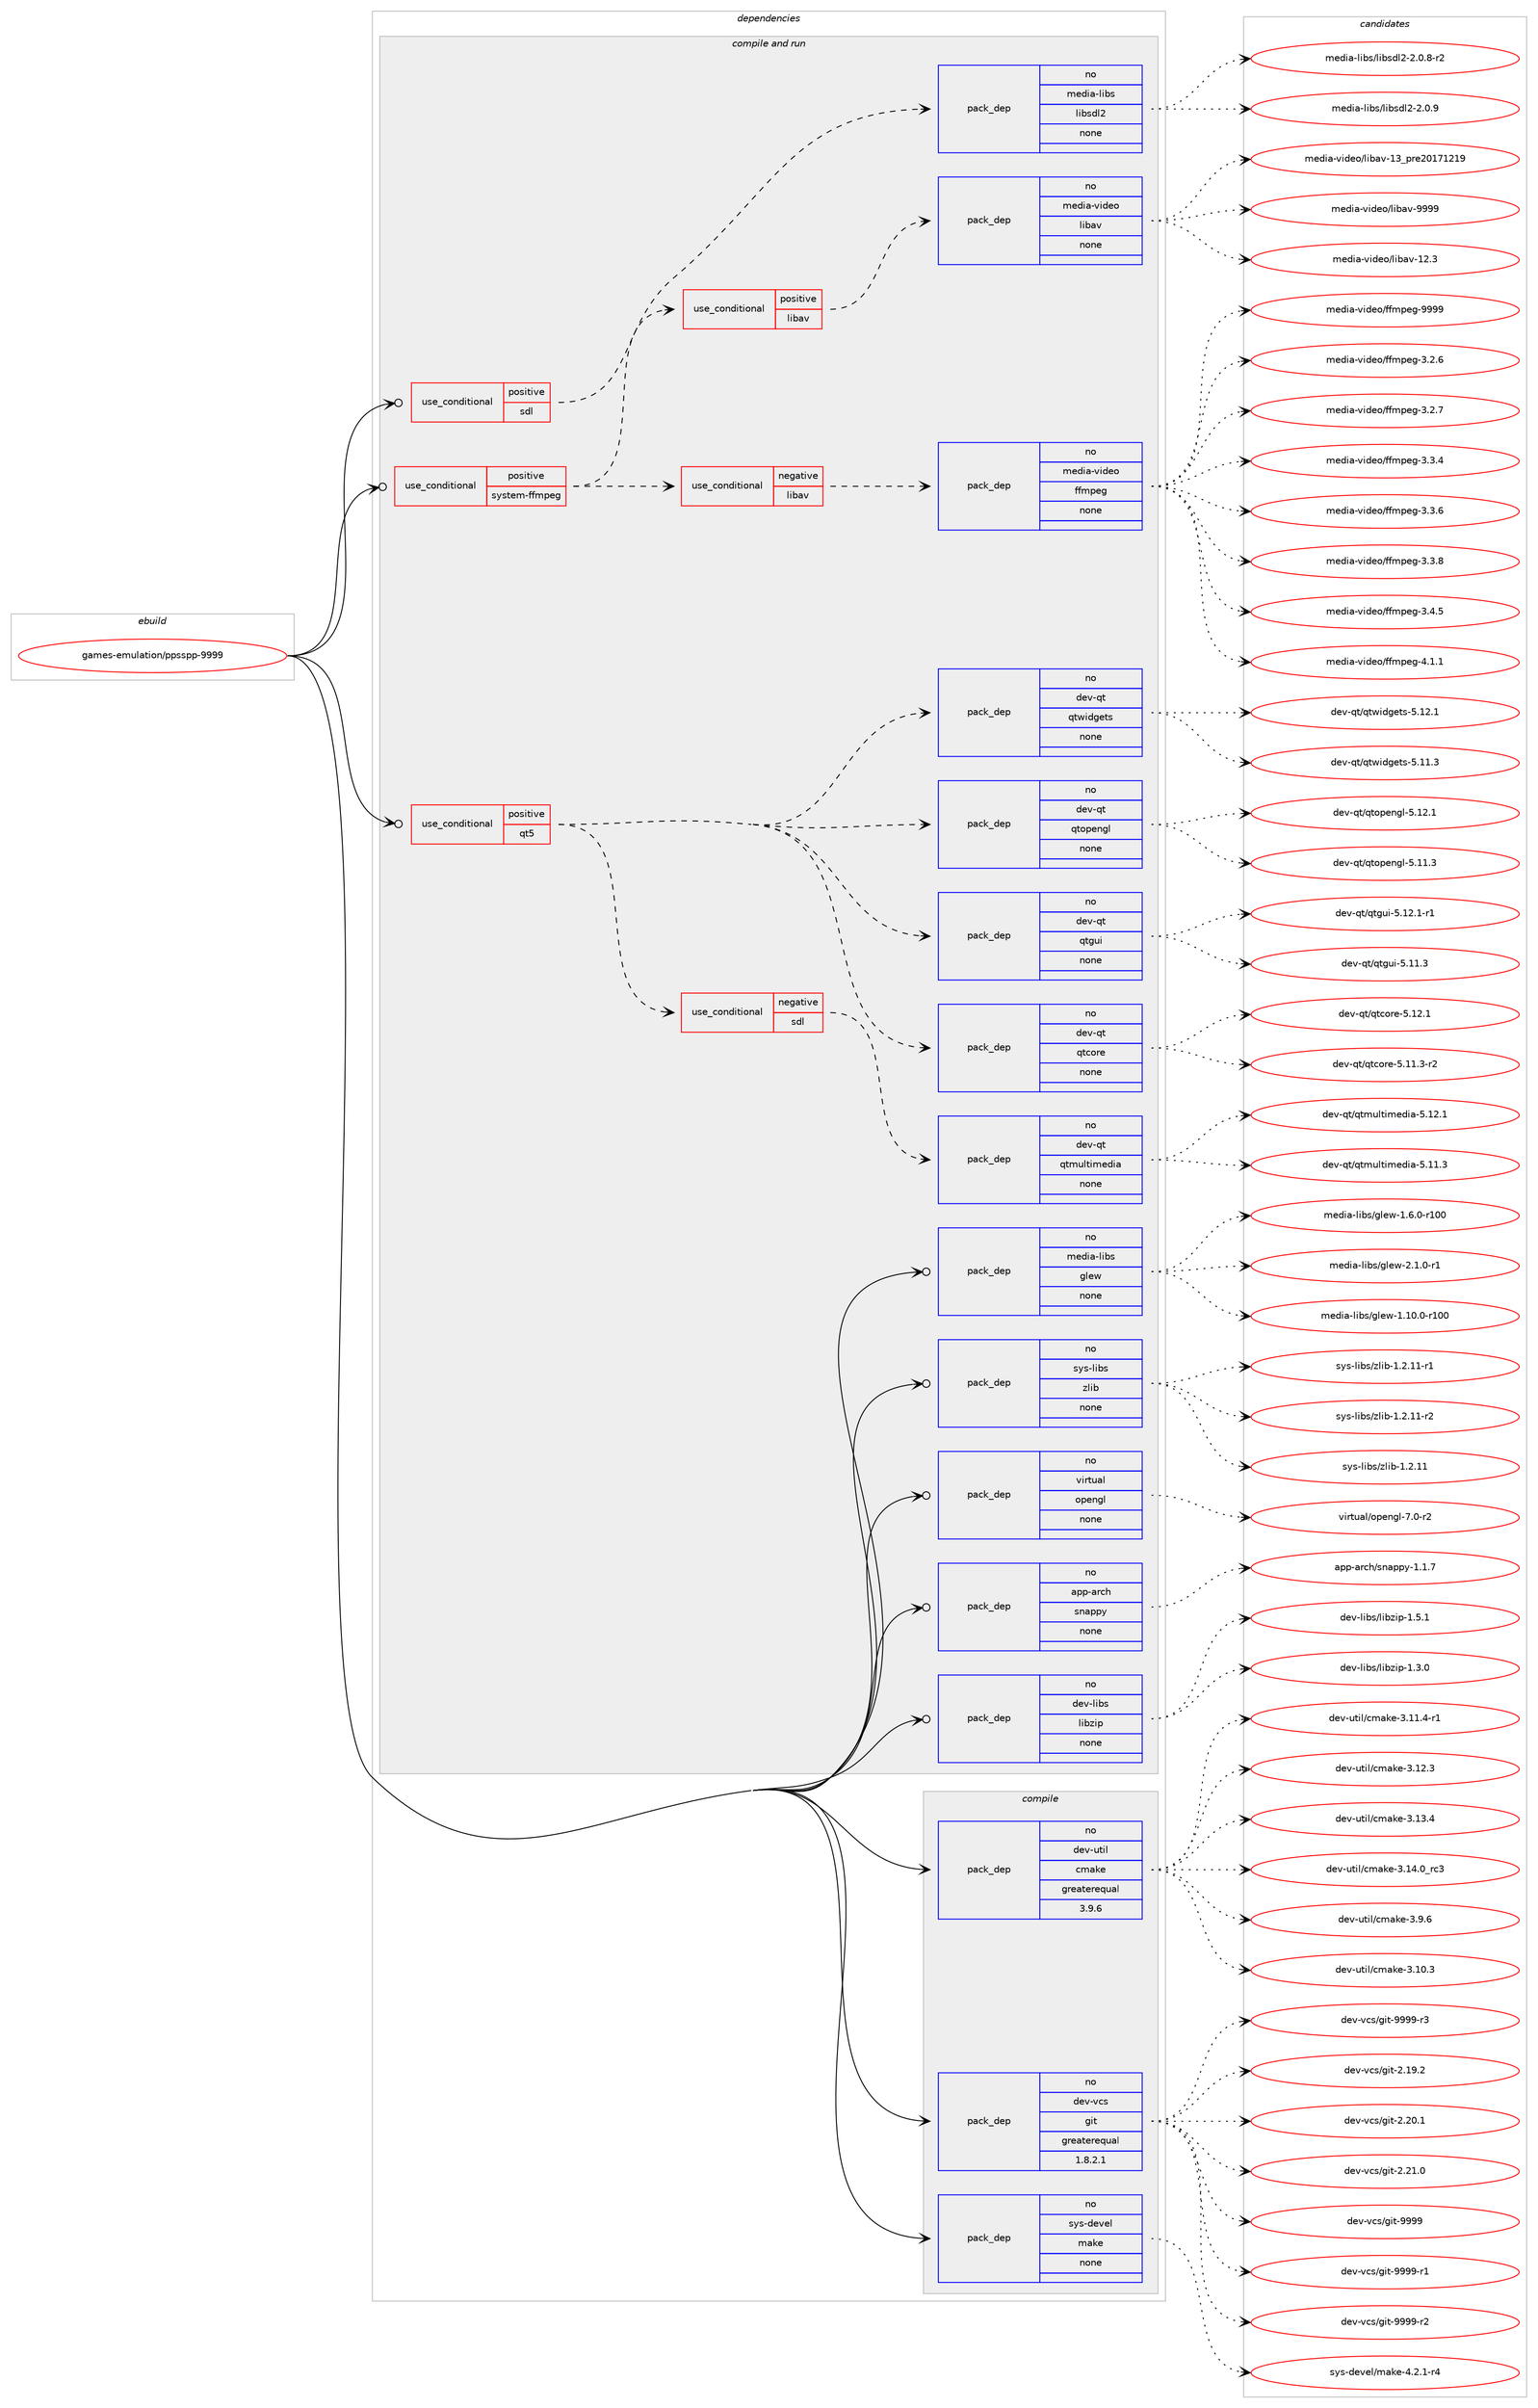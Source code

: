 digraph prolog {

# *************
# Graph options
# *************

newrank=true;
concentrate=true;
compound=true;
graph [rankdir=LR,fontname=Helvetica,fontsize=10,ranksep=1.5];#, ranksep=2.5, nodesep=0.2];
edge  [arrowhead=vee];
node  [fontname=Helvetica,fontsize=10];

# **********
# The ebuild
# **********

subgraph cluster_leftcol {
color=gray;
rank=same;
label=<<i>ebuild</i>>;
id [label="games-emulation/ppsspp-9999", color=red, width=4, href="../games-emulation/ppsspp-9999.svg"];
}

# ****************
# The dependencies
# ****************

subgraph cluster_midcol {
color=gray;
label=<<i>dependencies</i>>;
subgraph cluster_compile {
fillcolor="#eeeeee";
style=filled;
label=<<i>compile</i>>;
subgraph pack1106045 {
dependency1556241 [label=<<TABLE BORDER="0" CELLBORDER="1" CELLSPACING="0" CELLPADDING="4" WIDTH="220"><TR><TD ROWSPAN="6" CELLPADDING="30">pack_dep</TD></TR><TR><TD WIDTH="110">no</TD></TR><TR><TD>dev-util</TD></TR><TR><TD>cmake</TD></TR><TR><TD>greaterequal</TD></TR><TR><TD>3.9.6</TD></TR></TABLE>>, shape=none, color=blue];
}
id:e -> dependency1556241:w [weight=20,style="solid",arrowhead="vee"];
subgraph pack1106046 {
dependency1556242 [label=<<TABLE BORDER="0" CELLBORDER="1" CELLSPACING="0" CELLPADDING="4" WIDTH="220"><TR><TD ROWSPAN="6" CELLPADDING="30">pack_dep</TD></TR><TR><TD WIDTH="110">no</TD></TR><TR><TD>dev-vcs</TD></TR><TR><TD>git</TD></TR><TR><TD>greaterequal</TD></TR><TR><TD>1.8.2.1</TD></TR></TABLE>>, shape=none, color=blue];
}
id:e -> dependency1556242:w [weight=20,style="solid",arrowhead="vee"];
subgraph pack1106047 {
dependency1556243 [label=<<TABLE BORDER="0" CELLBORDER="1" CELLSPACING="0" CELLPADDING="4" WIDTH="220"><TR><TD ROWSPAN="6" CELLPADDING="30">pack_dep</TD></TR><TR><TD WIDTH="110">no</TD></TR><TR><TD>sys-devel</TD></TR><TR><TD>make</TD></TR><TR><TD>none</TD></TR><TR><TD></TD></TR></TABLE>>, shape=none, color=blue];
}
id:e -> dependency1556243:w [weight=20,style="solid",arrowhead="vee"];
}
subgraph cluster_compileandrun {
fillcolor="#eeeeee";
style=filled;
label=<<i>compile and run</i>>;
subgraph cond426342 {
dependency1556244 [label=<<TABLE BORDER="0" CELLBORDER="1" CELLSPACING="0" CELLPADDING="4"><TR><TD ROWSPAN="3" CELLPADDING="10">use_conditional</TD></TR><TR><TD>positive</TD></TR><TR><TD>qt5</TD></TR></TABLE>>, shape=none, color=red];
subgraph pack1106048 {
dependency1556245 [label=<<TABLE BORDER="0" CELLBORDER="1" CELLSPACING="0" CELLPADDING="4" WIDTH="220"><TR><TD ROWSPAN="6" CELLPADDING="30">pack_dep</TD></TR><TR><TD WIDTH="110">no</TD></TR><TR><TD>dev-qt</TD></TR><TR><TD>qtcore</TD></TR><TR><TD>none</TD></TR><TR><TD></TD></TR></TABLE>>, shape=none, color=blue];
}
dependency1556244:e -> dependency1556245:w [weight=20,style="dashed",arrowhead="vee"];
subgraph pack1106049 {
dependency1556246 [label=<<TABLE BORDER="0" CELLBORDER="1" CELLSPACING="0" CELLPADDING="4" WIDTH="220"><TR><TD ROWSPAN="6" CELLPADDING="30">pack_dep</TD></TR><TR><TD WIDTH="110">no</TD></TR><TR><TD>dev-qt</TD></TR><TR><TD>qtgui</TD></TR><TR><TD>none</TD></TR><TR><TD></TD></TR></TABLE>>, shape=none, color=blue];
}
dependency1556244:e -> dependency1556246:w [weight=20,style="dashed",arrowhead="vee"];
subgraph pack1106050 {
dependency1556247 [label=<<TABLE BORDER="0" CELLBORDER="1" CELLSPACING="0" CELLPADDING="4" WIDTH="220"><TR><TD ROWSPAN="6" CELLPADDING="30">pack_dep</TD></TR><TR><TD WIDTH="110">no</TD></TR><TR><TD>dev-qt</TD></TR><TR><TD>qtopengl</TD></TR><TR><TD>none</TD></TR><TR><TD></TD></TR></TABLE>>, shape=none, color=blue];
}
dependency1556244:e -> dependency1556247:w [weight=20,style="dashed",arrowhead="vee"];
subgraph pack1106051 {
dependency1556248 [label=<<TABLE BORDER="0" CELLBORDER="1" CELLSPACING="0" CELLPADDING="4" WIDTH="220"><TR><TD ROWSPAN="6" CELLPADDING="30">pack_dep</TD></TR><TR><TD WIDTH="110">no</TD></TR><TR><TD>dev-qt</TD></TR><TR><TD>qtwidgets</TD></TR><TR><TD>none</TD></TR><TR><TD></TD></TR></TABLE>>, shape=none, color=blue];
}
dependency1556244:e -> dependency1556248:w [weight=20,style="dashed",arrowhead="vee"];
subgraph cond426343 {
dependency1556249 [label=<<TABLE BORDER="0" CELLBORDER="1" CELLSPACING="0" CELLPADDING="4"><TR><TD ROWSPAN="3" CELLPADDING="10">use_conditional</TD></TR><TR><TD>negative</TD></TR><TR><TD>sdl</TD></TR></TABLE>>, shape=none, color=red];
subgraph pack1106052 {
dependency1556250 [label=<<TABLE BORDER="0" CELLBORDER="1" CELLSPACING="0" CELLPADDING="4" WIDTH="220"><TR><TD ROWSPAN="6" CELLPADDING="30">pack_dep</TD></TR><TR><TD WIDTH="110">no</TD></TR><TR><TD>dev-qt</TD></TR><TR><TD>qtmultimedia</TD></TR><TR><TD>none</TD></TR><TR><TD></TD></TR></TABLE>>, shape=none, color=blue];
}
dependency1556249:e -> dependency1556250:w [weight=20,style="dashed",arrowhead="vee"];
}
dependency1556244:e -> dependency1556249:w [weight=20,style="dashed",arrowhead="vee"];
}
id:e -> dependency1556244:w [weight=20,style="solid",arrowhead="odotvee"];
subgraph cond426344 {
dependency1556251 [label=<<TABLE BORDER="0" CELLBORDER="1" CELLSPACING="0" CELLPADDING="4"><TR><TD ROWSPAN="3" CELLPADDING="10">use_conditional</TD></TR><TR><TD>positive</TD></TR><TR><TD>sdl</TD></TR></TABLE>>, shape=none, color=red];
subgraph pack1106053 {
dependency1556252 [label=<<TABLE BORDER="0" CELLBORDER="1" CELLSPACING="0" CELLPADDING="4" WIDTH="220"><TR><TD ROWSPAN="6" CELLPADDING="30">pack_dep</TD></TR><TR><TD WIDTH="110">no</TD></TR><TR><TD>media-libs</TD></TR><TR><TD>libsdl2</TD></TR><TR><TD>none</TD></TR><TR><TD></TD></TR></TABLE>>, shape=none, color=blue];
}
dependency1556251:e -> dependency1556252:w [weight=20,style="dashed",arrowhead="vee"];
}
id:e -> dependency1556251:w [weight=20,style="solid",arrowhead="odotvee"];
subgraph cond426345 {
dependency1556253 [label=<<TABLE BORDER="0" CELLBORDER="1" CELLSPACING="0" CELLPADDING="4"><TR><TD ROWSPAN="3" CELLPADDING="10">use_conditional</TD></TR><TR><TD>positive</TD></TR><TR><TD>system-ffmpeg</TD></TR></TABLE>>, shape=none, color=red];
subgraph cond426346 {
dependency1556254 [label=<<TABLE BORDER="0" CELLBORDER="1" CELLSPACING="0" CELLPADDING="4"><TR><TD ROWSPAN="3" CELLPADDING="10">use_conditional</TD></TR><TR><TD>negative</TD></TR><TR><TD>libav</TD></TR></TABLE>>, shape=none, color=red];
subgraph pack1106054 {
dependency1556255 [label=<<TABLE BORDER="0" CELLBORDER="1" CELLSPACING="0" CELLPADDING="4" WIDTH="220"><TR><TD ROWSPAN="6" CELLPADDING="30">pack_dep</TD></TR><TR><TD WIDTH="110">no</TD></TR><TR><TD>media-video</TD></TR><TR><TD>ffmpeg</TD></TR><TR><TD>none</TD></TR><TR><TD></TD></TR></TABLE>>, shape=none, color=blue];
}
dependency1556254:e -> dependency1556255:w [weight=20,style="dashed",arrowhead="vee"];
}
dependency1556253:e -> dependency1556254:w [weight=20,style="dashed",arrowhead="vee"];
subgraph cond426347 {
dependency1556256 [label=<<TABLE BORDER="0" CELLBORDER="1" CELLSPACING="0" CELLPADDING="4"><TR><TD ROWSPAN="3" CELLPADDING="10">use_conditional</TD></TR><TR><TD>positive</TD></TR><TR><TD>libav</TD></TR></TABLE>>, shape=none, color=red];
subgraph pack1106055 {
dependency1556257 [label=<<TABLE BORDER="0" CELLBORDER="1" CELLSPACING="0" CELLPADDING="4" WIDTH="220"><TR><TD ROWSPAN="6" CELLPADDING="30">pack_dep</TD></TR><TR><TD WIDTH="110">no</TD></TR><TR><TD>media-video</TD></TR><TR><TD>libav</TD></TR><TR><TD>none</TD></TR><TR><TD></TD></TR></TABLE>>, shape=none, color=blue];
}
dependency1556256:e -> dependency1556257:w [weight=20,style="dashed",arrowhead="vee"];
}
dependency1556253:e -> dependency1556256:w [weight=20,style="dashed",arrowhead="vee"];
}
id:e -> dependency1556253:w [weight=20,style="solid",arrowhead="odotvee"];
subgraph pack1106056 {
dependency1556258 [label=<<TABLE BORDER="0" CELLBORDER="1" CELLSPACING="0" CELLPADDING="4" WIDTH="220"><TR><TD ROWSPAN="6" CELLPADDING="30">pack_dep</TD></TR><TR><TD WIDTH="110">no</TD></TR><TR><TD>app-arch</TD></TR><TR><TD>snappy</TD></TR><TR><TD>none</TD></TR><TR><TD></TD></TR></TABLE>>, shape=none, color=blue];
}
id:e -> dependency1556258:w [weight=20,style="solid",arrowhead="odotvee"];
subgraph pack1106057 {
dependency1556259 [label=<<TABLE BORDER="0" CELLBORDER="1" CELLSPACING="0" CELLPADDING="4" WIDTH="220"><TR><TD ROWSPAN="6" CELLPADDING="30">pack_dep</TD></TR><TR><TD WIDTH="110">no</TD></TR><TR><TD>dev-libs</TD></TR><TR><TD>libzip</TD></TR><TR><TD>none</TD></TR><TR><TD></TD></TR></TABLE>>, shape=none, color=blue];
}
id:e -> dependency1556259:w [weight=20,style="solid",arrowhead="odotvee"];
subgraph pack1106058 {
dependency1556260 [label=<<TABLE BORDER="0" CELLBORDER="1" CELLSPACING="0" CELLPADDING="4" WIDTH="220"><TR><TD ROWSPAN="6" CELLPADDING="30">pack_dep</TD></TR><TR><TD WIDTH="110">no</TD></TR><TR><TD>media-libs</TD></TR><TR><TD>glew</TD></TR><TR><TD>none</TD></TR><TR><TD></TD></TR></TABLE>>, shape=none, color=blue];
}
id:e -> dependency1556260:w [weight=20,style="solid",arrowhead="odotvee"];
subgraph pack1106059 {
dependency1556261 [label=<<TABLE BORDER="0" CELLBORDER="1" CELLSPACING="0" CELLPADDING="4" WIDTH="220"><TR><TD ROWSPAN="6" CELLPADDING="30">pack_dep</TD></TR><TR><TD WIDTH="110">no</TD></TR><TR><TD>sys-libs</TD></TR><TR><TD>zlib</TD></TR><TR><TD>none</TD></TR><TR><TD></TD></TR></TABLE>>, shape=none, color=blue];
}
id:e -> dependency1556261:w [weight=20,style="solid",arrowhead="odotvee"];
subgraph pack1106060 {
dependency1556262 [label=<<TABLE BORDER="0" CELLBORDER="1" CELLSPACING="0" CELLPADDING="4" WIDTH="220"><TR><TD ROWSPAN="6" CELLPADDING="30">pack_dep</TD></TR><TR><TD WIDTH="110">no</TD></TR><TR><TD>virtual</TD></TR><TR><TD>opengl</TD></TR><TR><TD>none</TD></TR><TR><TD></TD></TR></TABLE>>, shape=none, color=blue];
}
id:e -> dependency1556262:w [weight=20,style="solid",arrowhead="odotvee"];
}
subgraph cluster_run {
fillcolor="#eeeeee";
style=filled;
label=<<i>run</i>>;
}
}

# **************
# The candidates
# **************

subgraph cluster_choices {
rank=same;
color=gray;
label=<<i>candidates</i>>;

subgraph choice1106045 {
color=black;
nodesep=1;
choice1001011184511711610510847991099710710145514649484651 [label="dev-util/cmake-3.10.3", color=red, width=4,href="../dev-util/cmake-3.10.3.svg"];
choice10010111845117116105108479910997107101455146494946524511449 [label="dev-util/cmake-3.11.4-r1", color=red, width=4,href="../dev-util/cmake-3.11.4-r1.svg"];
choice1001011184511711610510847991099710710145514649504651 [label="dev-util/cmake-3.12.3", color=red, width=4,href="../dev-util/cmake-3.12.3.svg"];
choice1001011184511711610510847991099710710145514649514652 [label="dev-util/cmake-3.13.4", color=red, width=4,href="../dev-util/cmake-3.13.4.svg"];
choice1001011184511711610510847991099710710145514649524648951149951 [label="dev-util/cmake-3.14.0_rc3", color=red, width=4,href="../dev-util/cmake-3.14.0_rc3.svg"];
choice10010111845117116105108479910997107101455146574654 [label="dev-util/cmake-3.9.6", color=red, width=4,href="../dev-util/cmake-3.9.6.svg"];
dependency1556241:e -> choice1001011184511711610510847991099710710145514649484651:w [style=dotted,weight="100"];
dependency1556241:e -> choice10010111845117116105108479910997107101455146494946524511449:w [style=dotted,weight="100"];
dependency1556241:e -> choice1001011184511711610510847991099710710145514649504651:w [style=dotted,weight="100"];
dependency1556241:e -> choice1001011184511711610510847991099710710145514649514652:w [style=dotted,weight="100"];
dependency1556241:e -> choice1001011184511711610510847991099710710145514649524648951149951:w [style=dotted,weight="100"];
dependency1556241:e -> choice10010111845117116105108479910997107101455146574654:w [style=dotted,weight="100"];
}
subgraph choice1106046 {
color=black;
nodesep=1;
choice10010111845118991154710310511645504649574650 [label="dev-vcs/git-2.19.2", color=red, width=4,href="../dev-vcs/git-2.19.2.svg"];
choice10010111845118991154710310511645504650484649 [label="dev-vcs/git-2.20.1", color=red, width=4,href="../dev-vcs/git-2.20.1.svg"];
choice10010111845118991154710310511645504650494648 [label="dev-vcs/git-2.21.0", color=red, width=4,href="../dev-vcs/git-2.21.0.svg"];
choice1001011184511899115471031051164557575757 [label="dev-vcs/git-9999", color=red, width=4,href="../dev-vcs/git-9999.svg"];
choice10010111845118991154710310511645575757574511449 [label="dev-vcs/git-9999-r1", color=red, width=4,href="../dev-vcs/git-9999-r1.svg"];
choice10010111845118991154710310511645575757574511450 [label="dev-vcs/git-9999-r2", color=red, width=4,href="../dev-vcs/git-9999-r2.svg"];
choice10010111845118991154710310511645575757574511451 [label="dev-vcs/git-9999-r3", color=red, width=4,href="../dev-vcs/git-9999-r3.svg"];
dependency1556242:e -> choice10010111845118991154710310511645504649574650:w [style=dotted,weight="100"];
dependency1556242:e -> choice10010111845118991154710310511645504650484649:w [style=dotted,weight="100"];
dependency1556242:e -> choice10010111845118991154710310511645504650494648:w [style=dotted,weight="100"];
dependency1556242:e -> choice1001011184511899115471031051164557575757:w [style=dotted,weight="100"];
dependency1556242:e -> choice10010111845118991154710310511645575757574511449:w [style=dotted,weight="100"];
dependency1556242:e -> choice10010111845118991154710310511645575757574511450:w [style=dotted,weight="100"];
dependency1556242:e -> choice10010111845118991154710310511645575757574511451:w [style=dotted,weight="100"];
}
subgraph choice1106047 {
color=black;
nodesep=1;
choice1151211154510010111810110847109971071014552465046494511452 [label="sys-devel/make-4.2.1-r4", color=red, width=4,href="../sys-devel/make-4.2.1-r4.svg"];
dependency1556243:e -> choice1151211154510010111810110847109971071014552465046494511452:w [style=dotted,weight="100"];
}
subgraph choice1106048 {
color=black;
nodesep=1;
choice100101118451131164711311699111114101455346494946514511450 [label="dev-qt/qtcore-5.11.3-r2", color=red, width=4,href="../dev-qt/qtcore-5.11.3-r2.svg"];
choice10010111845113116471131169911111410145534649504649 [label="dev-qt/qtcore-5.12.1", color=red, width=4,href="../dev-qt/qtcore-5.12.1.svg"];
dependency1556245:e -> choice100101118451131164711311699111114101455346494946514511450:w [style=dotted,weight="100"];
dependency1556245:e -> choice10010111845113116471131169911111410145534649504649:w [style=dotted,weight="100"];
}
subgraph choice1106049 {
color=black;
nodesep=1;
choice100101118451131164711311610311710545534649494651 [label="dev-qt/qtgui-5.11.3", color=red, width=4,href="../dev-qt/qtgui-5.11.3.svg"];
choice1001011184511311647113116103117105455346495046494511449 [label="dev-qt/qtgui-5.12.1-r1", color=red, width=4,href="../dev-qt/qtgui-5.12.1-r1.svg"];
dependency1556246:e -> choice100101118451131164711311610311710545534649494651:w [style=dotted,weight="100"];
dependency1556246:e -> choice1001011184511311647113116103117105455346495046494511449:w [style=dotted,weight="100"];
}
subgraph choice1106050 {
color=black;
nodesep=1;
choice100101118451131164711311611111210111010310845534649494651 [label="dev-qt/qtopengl-5.11.3", color=red, width=4,href="../dev-qt/qtopengl-5.11.3.svg"];
choice100101118451131164711311611111210111010310845534649504649 [label="dev-qt/qtopengl-5.12.1", color=red, width=4,href="../dev-qt/qtopengl-5.12.1.svg"];
dependency1556247:e -> choice100101118451131164711311611111210111010310845534649494651:w [style=dotted,weight="100"];
dependency1556247:e -> choice100101118451131164711311611111210111010310845534649504649:w [style=dotted,weight="100"];
}
subgraph choice1106051 {
color=black;
nodesep=1;
choice100101118451131164711311611910510010310111611545534649494651 [label="dev-qt/qtwidgets-5.11.3", color=red, width=4,href="../dev-qt/qtwidgets-5.11.3.svg"];
choice100101118451131164711311611910510010310111611545534649504649 [label="dev-qt/qtwidgets-5.12.1", color=red, width=4,href="../dev-qt/qtwidgets-5.12.1.svg"];
dependency1556248:e -> choice100101118451131164711311611910510010310111611545534649494651:w [style=dotted,weight="100"];
dependency1556248:e -> choice100101118451131164711311611910510010310111611545534649504649:w [style=dotted,weight="100"];
}
subgraph choice1106052 {
color=black;
nodesep=1;
choice10010111845113116471131161091171081161051091011001059745534649494651 [label="dev-qt/qtmultimedia-5.11.3", color=red, width=4,href="../dev-qt/qtmultimedia-5.11.3.svg"];
choice10010111845113116471131161091171081161051091011001059745534649504649 [label="dev-qt/qtmultimedia-5.12.1", color=red, width=4,href="../dev-qt/qtmultimedia-5.12.1.svg"];
dependency1556250:e -> choice10010111845113116471131161091171081161051091011001059745534649494651:w [style=dotted,weight="100"];
dependency1556250:e -> choice10010111845113116471131161091171081161051091011001059745534649504649:w [style=dotted,weight="100"];
}
subgraph choice1106053 {
color=black;
nodesep=1;
choice1091011001059745108105981154710810598115100108504550464846564511450 [label="media-libs/libsdl2-2.0.8-r2", color=red, width=4,href="../media-libs/libsdl2-2.0.8-r2.svg"];
choice109101100105974510810598115471081059811510010850455046484657 [label="media-libs/libsdl2-2.0.9", color=red, width=4,href="../media-libs/libsdl2-2.0.9.svg"];
dependency1556252:e -> choice1091011001059745108105981154710810598115100108504550464846564511450:w [style=dotted,weight="100"];
dependency1556252:e -> choice109101100105974510810598115471081059811510010850455046484657:w [style=dotted,weight="100"];
}
subgraph choice1106054 {
color=black;
nodesep=1;
choice109101100105974511810510010111147102102109112101103455146504654 [label="media-video/ffmpeg-3.2.6", color=red, width=4,href="../media-video/ffmpeg-3.2.6.svg"];
choice109101100105974511810510010111147102102109112101103455146504655 [label="media-video/ffmpeg-3.2.7", color=red, width=4,href="../media-video/ffmpeg-3.2.7.svg"];
choice109101100105974511810510010111147102102109112101103455146514652 [label="media-video/ffmpeg-3.3.4", color=red, width=4,href="../media-video/ffmpeg-3.3.4.svg"];
choice109101100105974511810510010111147102102109112101103455146514654 [label="media-video/ffmpeg-3.3.6", color=red, width=4,href="../media-video/ffmpeg-3.3.6.svg"];
choice109101100105974511810510010111147102102109112101103455146514656 [label="media-video/ffmpeg-3.3.8", color=red, width=4,href="../media-video/ffmpeg-3.3.8.svg"];
choice109101100105974511810510010111147102102109112101103455146524653 [label="media-video/ffmpeg-3.4.5", color=red, width=4,href="../media-video/ffmpeg-3.4.5.svg"];
choice109101100105974511810510010111147102102109112101103455246494649 [label="media-video/ffmpeg-4.1.1", color=red, width=4,href="../media-video/ffmpeg-4.1.1.svg"];
choice1091011001059745118105100101111471021021091121011034557575757 [label="media-video/ffmpeg-9999", color=red, width=4,href="../media-video/ffmpeg-9999.svg"];
dependency1556255:e -> choice109101100105974511810510010111147102102109112101103455146504654:w [style=dotted,weight="100"];
dependency1556255:e -> choice109101100105974511810510010111147102102109112101103455146504655:w [style=dotted,weight="100"];
dependency1556255:e -> choice109101100105974511810510010111147102102109112101103455146514652:w [style=dotted,weight="100"];
dependency1556255:e -> choice109101100105974511810510010111147102102109112101103455146514654:w [style=dotted,weight="100"];
dependency1556255:e -> choice109101100105974511810510010111147102102109112101103455146514656:w [style=dotted,weight="100"];
dependency1556255:e -> choice109101100105974511810510010111147102102109112101103455146524653:w [style=dotted,weight="100"];
dependency1556255:e -> choice109101100105974511810510010111147102102109112101103455246494649:w [style=dotted,weight="100"];
dependency1556255:e -> choice1091011001059745118105100101111471021021091121011034557575757:w [style=dotted,weight="100"];
}
subgraph choice1106055 {
color=black;
nodesep=1;
choice10910110010597451181051001011114710810598971184549504651 [label="media-video/libav-12.3", color=red, width=4,href="../media-video/libav-12.3.svg"];
choice1091011001059745118105100101111471081059897118454951951121141015048495549504957 [label="media-video/libav-13_pre20171219", color=red, width=4,href="../media-video/libav-13_pre20171219.svg"];
choice10910110010597451181051001011114710810598971184557575757 [label="media-video/libav-9999", color=red, width=4,href="../media-video/libav-9999.svg"];
dependency1556257:e -> choice10910110010597451181051001011114710810598971184549504651:w [style=dotted,weight="100"];
dependency1556257:e -> choice1091011001059745118105100101111471081059897118454951951121141015048495549504957:w [style=dotted,weight="100"];
dependency1556257:e -> choice10910110010597451181051001011114710810598971184557575757:w [style=dotted,weight="100"];
}
subgraph choice1106056 {
color=black;
nodesep=1;
choice971121124597114991044711511097112112121454946494655 [label="app-arch/snappy-1.1.7", color=red, width=4,href="../app-arch/snappy-1.1.7.svg"];
dependency1556258:e -> choice971121124597114991044711511097112112121454946494655:w [style=dotted,weight="100"];
}
subgraph choice1106057 {
color=black;
nodesep=1;
choice10010111845108105981154710810598122105112454946514648 [label="dev-libs/libzip-1.3.0", color=red, width=4,href="../dev-libs/libzip-1.3.0.svg"];
choice10010111845108105981154710810598122105112454946534649 [label="dev-libs/libzip-1.5.1", color=red, width=4,href="../dev-libs/libzip-1.5.1.svg"];
dependency1556259:e -> choice10010111845108105981154710810598122105112454946514648:w [style=dotted,weight="100"];
dependency1556259:e -> choice10010111845108105981154710810598122105112454946534649:w [style=dotted,weight="100"];
}
subgraph choice1106058 {
color=black;
nodesep=1;
choice109101100105974510810598115471031081011194549464948464845114494848 [label="media-libs/glew-1.10.0-r100", color=red, width=4,href="../media-libs/glew-1.10.0-r100.svg"];
choice1091011001059745108105981154710310810111945494654464845114494848 [label="media-libs/glew-1.6.0-r100", color=red, width=4,href="../media-libs/glew-1.6.0-r100.svg"];
choice109101100105974510810598115471031081011194550464946484511449 [label="media-libs/glew-2.1.0-r1", color=red, width=4,href="../media-libs/glew-2.1.0-r1.svg"];
dependency1556260:e -> choice109101100105974510810598115471031081011194549464948464845114494848:w [style=dotted,weight="100"];
dependency1556260:e -> choice1091011001059745108105981154710310810111945494654464845114494848:w [style=dotted,weight="100"];
dependency1556260:e -> choice109101100105974510810598115471031081011194550464946484511449:w [style=dotted,weight="100"];
}
subgraph choice1106059 {
color=black;
nodesep=1;
choice1151211154510810598115471221081059845494650464949 [label="sys-libs/zlib-1.2.11", color=red, width=4,href="../sys-libs/zlib-1.2.11.svg"];
choice11512111545108105981154712210810598454946504649494511449 [label="sys-libs/zlib-1.2.11-r1", color=red, width=4,href="../sys-libs/zlib-1.2.11-r1.svg"];
choice11512111545108105981154712210810598454946504649494511450 [label="sys-libs/zlib-1.2.11-r2", color=red, width=4,href="../sys-libs/zlib-1.2.11-r2.svg"];
dependency1556261:e -> choice1151211154510810598115471221081059845494650464949:w [style=dotted,weight="100"];
dependency1556261:e -> choice11512111545108105981154712210810598454946504649494511449:w [style=dotted,weight="100"];
dependency1556261:e -> choice11512111545108105981154712210810598454946504649494511450:w [style=dotted,weight="100"];
}
subgraph choice1106060 {
color=black;
nodesep=1;
choice1181051141161179710847111112101110103108455546484511450 [label="virtual/opengl-7.0-r2", color=red, width=4,href="../virtual/opengl-7.0-r2.svg"];
dependency1556262:e -> choice1181051141161179710847111112101110103108455546484511450:w [style=dotted,weight="100"];
}
}

}
